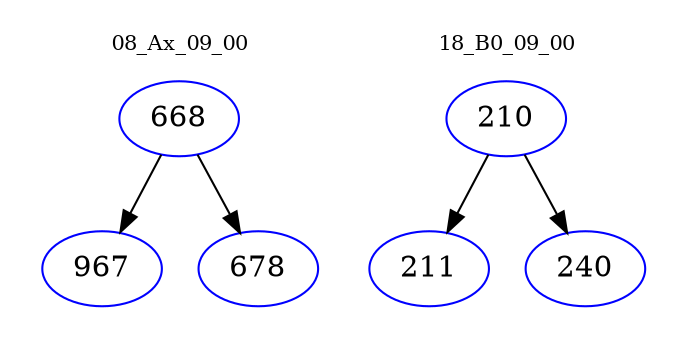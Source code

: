 digraph{
subgraph cluster_0 {
color = white
label = "08_Ax_09_00";
fontsize=10;
T0_668 [label="668", color="blue"]
T0_668 -> T0_967 [color="black"]
T0_967 [label="967", color="blue"]
T0_668 -> T0_678 [color="black"]
T0_678 [label="678", color="blue"]
}
subgraph cluster_1 {
color = white
label = "18_B0_09_00";
fontsize=10;
T1_210 [label="210", color="blue"]
T1_210 -> T1_211 [color="black"]
T1_211 [label="211", color="blue"]
T1_210 -> T1_240 [color="black"]
T1_240 [label="240", color="blue"]
}
}

